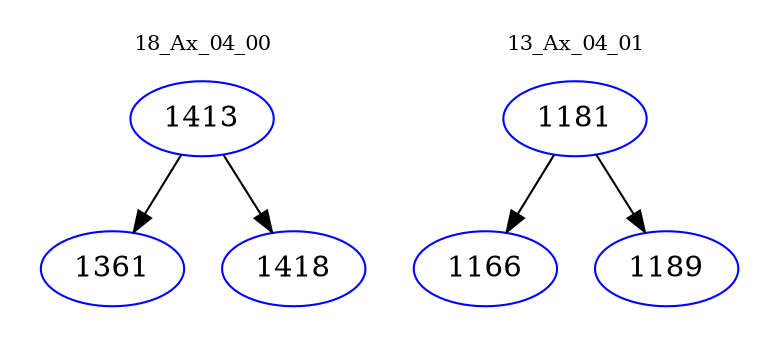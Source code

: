 digraph{
subgraph cluster_0 {
color = white
label = "18_Ax_04_00";
fontsize=10;
T0_1413 [label="1413", color="blue"]
T0_1413 -> T0_1361 [color="black"]
T0_1361 [label="1361", color="blue"]
T0_1413 -> T0_1418 [color="black"]
T0_1418 [label="1418", color="blue"]
}
subgraph cluster_1 {
color = white
label = "13_Ax_04_01";
fontsize=10;
T1_1181 [label="1181", color="blue"]
T1_1181 -> T1_1166 [color="black"]
T1_1166 [label="1166", color="blue"]
T1_1181 -> T1_1189 [color="black"]
T1_1189 [label="1189", color="blue"]
}
}
